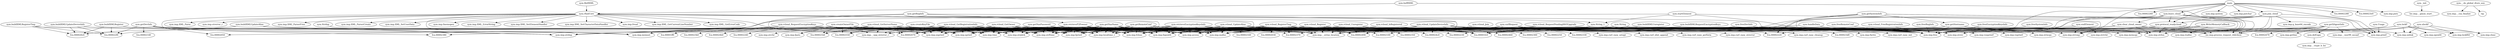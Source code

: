 digraph code {
  "0x0000f1fa" [label="sym.buildXMLUpdateDeviceInfo"];
  "0x0000f1fa" -> "0x000020c0";
  "0x000020c0" [label="fcn.000020c0"];
  "0x0000f1fa" -> "0x00001fc0";
  "0x00001fc0" [label="fcn.00001fc0"];
  "0x0000f1fa" -> "0x000022f0";
  "0x000022f0" [label="fcn.000022f0"];
  "0x0000cf84" [label="sym.rcloud_IsRegistered"];
  "0x0000cf84" -> "0x00002450";
  "0x00002450" [label="sym.imp.access"];
  "0x0000fc32" [label="sym.fileRXML"];
  "0x0000fc32" -> "0x0000f847";
  "0x0000f847" [label="sym.rXmlCore"];
  "0x0000fc8f" [label="sym.bufRXML"];
  "0x0000fc8f" -> "0x000020e0";
  "0x000020e0" [label="sym.imp.strlen"];
  "0x0000fc8f" -> "0x0000f847";
  "0x0000f847" [label="sym.rXmlCore"];
  "0x0000f059" [label="sym.buildXMLRegister"];
  "0x0000f059" -> "0x000020c0";
  "0x000020c0" [label="fcn.000020c0"];
  "0x0000f059" -> "0x00001fc0";
  "0x00001fc0" [label="fcn.00001fc0"];
  "0x0000f059" -> "0x000022f0";
  "0x000022f0" [label="fcn.000022f0"];
  "0x000027a5" [label="sym.Strdup"];
  "0x000027a5" -> "0x00002510";
  "0x00002510" [label="sym.imp.strdup"];
  "0x00005303" [label="sym.freeDevInfo"];
  "0x00005303" -> "0x00002100";
  "0x00002100" [label="fcn.00002100"];
  "0x00005303" -> "0x00001fa0";
  "0x00001fa0" [label="sym.imp.free"];
  "0x0000cb1f" [label="sym.rcloud_GetServerName"];
  "0x0000cb1f" -> "0x00001fe0";
  "0x00001fe0" [label="sym.imp.__errno_location"];
  "0x0000cb1f" -> "0x00002550";
  "0x00002550" [label="fcn.00002550"];
  "0x0000cb1f" -> "0x000020a0";
  "0x000020a0" [label="sym.imp.__xpg_strerror_r"];
  "0x0000cb1f" -> "0x00001fc0";
  "0x00001fc0" [label="fcn.00001fc0"];
  "0x0000cb1f" -> "0x00002070";
  "0x00002070" [label="fcn.00002070"];
  "0x0000cb1f" -> "0x00002170";
  "0x00002170" [label="sym.imp.snprintf"];
  "0x0000cb1f" -> "0x00002340";
  "0x00002340" [label="sym.imp.malloc"];
  "0x0000cb1f" -> "0x000024e0";
  "0x000024e0" [label="sym.imp.sprintf"];
  "0x0000cb1f" -> "0x00001fa0";
  "0x00001fa0" [label="sym.imp.free"];
  "0x0000cb1f" -> "0x00002390";
  "0x00002390" [label="sym.imp.strpbrk"];
  "0x0000cb1f" -> "0x00002450";
  "0x00002450" [label="sym.imp.access"];
  "0x0000cb1f" -> "0x000022d0";
  "0x000022d0" [label="sym.imp.fopen64"];
  "0x0000cb1f" -> "0x00002310";
  "0x00002310" [label="sym.imp.time"];
  "0x0000cb1f" -> "0x00002020";
  "0x00002020" [label="sym.imp.localtime_r"];
  "0x0000cb1f" -> "0x00002410";
  "0x00002410" [label="sym.imp.strftime"];
  "0x0000cb1f" -> "0x000022b0";
  "0x000022b0" [label="sym.imp.fprintf"];
  "0x0000cb1f" -> "0x000020d0";
  "0x000020d0" [label="sym.imp.fclose"];
  "0x0000cb1f" -> "0x00002530";
  "0x00002530" [label="sym.imp.strstr"];
  "0x0000cb1f" -> "0x00002120";
  "0x00002120" [label="sym.imp.strchr"];
  "0x0000cb1f" -> "0x00002510";
  "0x00002510" [label="sym.imp.strdup"];
  "0x0000cb1f" -> "0x000021b0";
  "0x000021b0" [label="fcn.000021b0"];
  "0x00005f2e" [label="sym.retrieveEncryptionKeysInfo"];
  "0x00005f2e" -> "0x00001fe0";
  "0x00001fe0" [label="sym.imp.__errno_location"];
  "0x00005f2e" -> "0x00002220";
  "0x00002220" [label="fcn.00002220"];
  "0x00005f2e" -> "0x00001fa0";
  "0x00001fa0" [label="sym.imp.free"];
  "0x00005f2e" -> "0x00001fc0";
  "0x00001fc0" [label="fcn.00001fc0"];
  "0x00005f2e" -> "0x00002170";
  "0x00002170" [label="sym.imp.snprintf"];
  "0x00005f2e" -> "0x00002340";
  "0x00002340" [label="sym.imp.malloc"];
  "0x00005f2e" -> "0x000024e0";
  "0x000024e0" [label="sym.imp.sprintf"];
  "0x00005f2e" -> "0x00002390";
  "0x00002390" [label="sym.imp.strpbrk"];
  "0x00005f2e" -> "0x00002450";
  "0x00002450" [label="sym.imp.access"];
  "0x00005f2e" -> "0x000022d0";
  "0x000022d0" [label="sym.imp.fopen64"];
  "0x00005f2e" -> "0x00002310";
  "0x00002310" [label="sym.imp.time"];
  "0x00005f2e" -> "0x00002020";
  "0x00002020" [label="sym.imp.localtime_r"];
  "0x00005f2e" -> "0x00002410";
  "0x00002410" [label="sym.imp.strftime"];
  "0x00005f2e" -> "0x000022b0";
  "0x000022b0" [label="sym.imp.fprintf"];
  "0x00005f2e" -> "0x000020d0";
  "0x000020d0" [label="sym.imp.fclose"];
  "0x0000e38e" [label="sym.getRemoteConf"];
  "0x0000e38e" -> "0x00002070";
  "0x00002070" [label="fcn.00002070"];
  "0x0000e38e" -> "0x00001fc0";
  "0x00001fc0" [label="fcn.00001fc0"];
  "0x0000e38e" -> "0x00002290";
  "0x00002290" [label="sym.imp.strcmp"];
  "0x0000e38e" -> "0x00002170";
  "0x00002170" [label="sym.imp.snprintf"];
  "0x0000e38e" -> "0x00002340";
  "0x00002340" [label="sym.imp.malloc"];
  "0x0000e38e" -> "0x000024e0";
  "0x000024e0" [label="sym.imp.sprintf"];
  "0x0000e38e" -> "0x00001fa0";
  "0x00001fa0" [label="sym.imp.free"];
  "0x0000e38e" -> "0x00002390";
  "0x00002390" [label="sym.imp.strpbrk"];
  "0x0000e38e" -> "0x00002450";
  "0x00002450" [label="sym.imp.access"];
  "0x0000e38e" -> "0x000022d0";
  "0x000022d0" [label="sym.imp.fopen64"];
  "0x0000e38e" -> "0x00002310";
  "0x00002310" [label="sym.imp.time"];
  "0x0000e38e" -> "0x00002020";
  "0x00002020" [label="sym.imp.localtime_r"];
  "0x0000e38e" -> "0x00002410";
  "0x00002410" [label="sym.imp.strftime"];
  "0x0000e38e" -> "0x000022b0";
  "0x000022b0" [label="sym.imp.fprintf"];
  "0x0000e38e" -> "0x000020d0";
  "0x000020d0" [label="sym.imp.fclose"];
  "0x0000e38e" -> "0x00002230";
  "0x00002230" [label="fcn.00002230"];
  "0x0000ec8b" [label="sym.getNasPassword"];
  "0x0000ec8b" -> "0x00002070";
  "0x00002070" [label="fcn.00002070"];
  "0x0000ec8b" -> "0x00002170";
  "0x00002170" [label="sym.imp.snprintf"];
  "0x0000ec8b" -> "0x00002340";
  "0x00002340" [label="sym.imp.malloc"];
  "0x0000ec8b" -> "0x000024e0";
  "0x000024e0" [label="sym.imp.sprintf"];
  "0x0000ec8b" -> "0x00001fa0";
  "0x00001fa0" [label="sym.imp.free"];
  "0x0000ec8b" -> "0x00002390";
  "0x00002390" [label="sym.imp.strpbrk"];
  "0x0000ec8b" -> "0x00002450";
  "0x00002450" [label="sym.imp.access"];
  "0x0000ec8b" -> "0x000022d0";
  "0x000022d0" [label="sym.imp.fopen64"];
  "0x0000ec8b" -> "0x00002310";
  "0x00002310" [label="sym.imp.time"];
  "0x0000ec8b" -> "0x00002020";
  "0x00002020" [label="sym.imp.localtime_r"];
  "0x0000ec8b" -> "0x00002410";
  "0x00002410" [label="sym.imp.strftime"];
  "0x0000ec8b" -> "0x000022b0";
  "0x000022b0" [label="sym.imp.fprintf"];
  "0x0000ec8b" -> "0x000020d0";
  "0x000020d0" [label="sym.imp.fclose"];
  "0x000028af" [label="sym.ulockF"];
  "0x000028af" -> "0x00002430";
  "0x00002430" [label="sym.imp.lockf64"];
  "0x000028af" -> "0x00001fc0";
  "0x00001fc0" [label="fcn.00001fc0"];
  "0x000028af" -> "0x00002000";
  "0x00002000" [label="sym.imp.unlink"];
  "0x000028af" -> "0x00001fa0";
  "0x00001fa0" [label="sym.imp.free"];
  "0x000028af" -> "0x00002200";
  "0x00002200" [label="sym.imp.close"];
  "0x00007f51" [label="sym.rcloud_Register"];
  "0x00007f51" -> "0x00001fe0";
  "0x00001fe0" [label="sym.imp.__errno_location"];
  "0x00007f51" -> "0x00002350";
  "0x00002350" [label="fcn.00002350"];
  "0x00007f51" -> "0x00002170";
  "0x00002170" [label="sym.imp.snprintf"];
  "0x00007f51" -> "0x00002340";
  "0x00002340" [label="sym.imp.malloc"];
  "0x00007f51" -> "0x000024e0";
  "0x000024e0" [label="sym.imp.sprintf"];
  "0x00007f51" -> "0x00001fa0";
  "0x00001fa0" [label="sym.imp.free"];
  "0x00007f51" -> "0x00002390";
  "0x00002390" [label="sym.imp.strpbrk"];
  "0x00007f51" -> "0x00002450";
  "0x00002450" [label="sym.imp.access"];
  "0x00007f51" -> "0x000022d0";
  "0x000022d0" [label="sym.imp.fopen64"];
  "0x00007f51" -> "0x00002310";
  "0x00002310" [label="sym.imp.time"];
  "0x00007f51" -> "0x00002020";
  "0x00002020" [label="sym.imp.localtime_r"];
  "0x00007f51" -> "0x00002410";
  "0x00002410" [label="sym.imp.strftime"];
  "0x00007f51" -> "0x000022b0";
  "0x000022b0" [label="sym.imp.fprintf"];
  "0x00007f51" -> "0x000020d0";
  "0x000020d0" [label="sym.imp.fclose"];
  "0x00007f51" -> "0x00002490";
  "0x00002490" [label="fcn.00002490"];
  "0x00007f51" -> "0x00002220";
  "0x00002220" [label="fcn.00002220"];
  "0x00007f51" -> "0x00001fc0";
  "0x00001fc0" [label="fcn.00001fc0"];
  "0x00007f51" -> "0x000024c0";
  "0x000024c0" [label="fcn.000024c0"];
  "0x000027cd" [label="sym.lockF"];
  "0x000027cd" -> "0x00002450";
  "0x00002450" [label="sym.imp.access"];
  "0x000027cd" -> "0x00001fc0";
  "0x00001fc0" [label="fcn.00001fc0"];
  "0x000027cd" -> "0x00002400";
  "0x00002400" [label="sym.imp.open64"];
  "0x000027cd" -> "0x00001fa0";
  "0x00001fa0" [label="sym.imp.free"];
  "0x000027cd" -> "0x00002430";
  "0x00002430" [label="sym.imp.lockf64"];
  "0x000027cd" -> "0x00002000";
  "0x00002000" [label="sym.imp.unlink"];
  "0x000027cd" -> "0x00002200";
  "0x00002200" [label="sym.imp.close"];
  "0x00002a9f" [label="sym.curlRequest"];
  "0x00002a9f" -> "0x000021c0";
  "0x000021c0" [label="sym.imp.memset"];
  "0x00002a9f" -> "0x000023d0";
  "0x000023d0" [label="fcn.000023d0"];
  "0x00002a9f" -> "0x00002170";
  "0x00002170" [label="sym.imp.snprintf"];
  "0x00002a9f" -> "0x00002340";
  "0x00002340" [label="sym.imp.malloc"];
  "0x00002a9f" -> "0x000024e0";
  "0x000024e0" [label="sym.imp.sprintf"];
  "0x00002a9f" -> "0x00001fa0";
  "0x00001fa0" [label="sym.imp.free"];
  "0x00002a9f" -> "0x00002390";
  "0x00002390" [label="sym.imp.strpbrk"];
  "0x00002a9f" -> "0x00002450";
  "0x00002450" [label="sym.imp.access"];
  "0x00002a9f" -> "0x000022d0";
  "0x000022d0" [label="sym.imp.fopen64"];
  "0x00002a9f" -> "0x00002310";
  "0x00002310" [label="sym.imp.time"];
  "0x00002a9f" -> "0x00002020";
  "0x00002020" [label="sym.imp.localtime_r"];
  "0x00002a9f" -> "0x00002410";
  "0x00002410" [label="sym.imp.strftime"];
  "0x00002a9f" -> "0x000022b0";
  "0x000022b0" [label="sym.imp.fprintf"];
  "0x00002a9f" -> "0x000020d0";
  "0x000020d0" [label="sym.imp.fclose"];
  "0x00002a9f" -> "0x00002230";
  "0x00002230" [label="fcn.00002230"];
  "0x00002a9f" -> "0x00002500";
  "0x00002500" [label="sym.imp.fwrite"];
  "0x00002a9f" -> "0x00002070";
  "0x00002070" [label="fcn.00002070"];
  "0x00002a9f" -> "0x00002210";
  "0x00002210" [label="sym.imp.curl_easy_init"];
  "0x00002a9f" -> "0x00002480";
  "0x00002480" [label="sym.imp.curl_easy_setopt"];
  "0x00002a9f" -> "0x00002290";
  "0x00002290" [label="sym.imp.strcmp"];
  "0x00002a9f" -> "0x00001fc0";
  "0x00001fc0" [label="fcn.00001fc0"];
  "0x00002a9f" -> "0x000023a0";
  "0x000023a0" [label="sym.imp.curl_slist_append"];
  "0x00002a9f" -> "0x000020e0";
  "0x000020e0" [label="sym.imp.strlen"];
  "0x00002a9f" -> "0x000024f0";
  "0x000024f0" [label="sym.imp.curl_easy_perform"];
  "0x00002a9f" -> "0x000022a0";
  "0x000022a0" [label="sym.imp.curl_easy_strerror"];
  "0x00002a9f" -> "0x000022e0";
  "0x000022e0" [label="sym.imp.memcpy"];
  "0x00002a9f" -> "0x00002420";
  "0x00002420" [label="sym.imp.curl_easy_cleanup"];
  "0x000063b0" [label="sym.createOwnerFile"];
  "0x000063b0" -> "0x00002290";
  "0x00002290" [label="sym.imp.strcmp"];
  "0x000063b0" -> "0x000021c0";
  "0x000021c0" [label="sym.imp.memset"];
  "0x000063b0" -> "0x00002050";
  "0x00002050" [label="fcn.00002050"];
  "0x000063b0" -> "0x00002170";
  "0x00002170" [label="sym.imp.snprintf"];
  "0x000063b0" -> "0x00002340";
  "0x00002340" [label="sym.imp.malloc"];
  "0x000063b0" -> "0x000024e0";
  "0x000024e0" [label="sym.imp.sprintf"];
  "0x000063b0" -> "0x00001fa0";
  "0x00001fa0" [label="sym.imp.free"];
  "0x000063b0" -> "0x00002390";
  "0x00002390" [label="sym.imp.strpbrk"];
  "0x000063b0" -> "0x00002450";
  "0x00002450" [label="sym.imp.access"];
  "0x000063b0" -> "0x000022d0";
  "0x000022d0" [label="sym.imp.fopen64"];
  "0x000063b0" -> "0x00002310";
  "0x00002310" [label="sym.imp.time"];
  "0x000063b0" -> "0x00002020";
  "0x00002020" [label="sym.imp.localtime_r"];
  "0x000063b0" -> "0x00002410";
  "0x00002410" [label="sym.imp.strftime"];
  "0x000063b0" -> "0x000022b0";
  "0x000022b0" [label="sym.imp.fprintf"];
  "0x000063b0" -> "0x000020d0";
  "0x000020d0" [label="sym.imp.fclose"];
  "0x000063b0" -> "0x00002100";
  "0x00002100" [label="fcn.00002100"];
  "0x000063b0" -> "0x00002380";
  "0x00002380" [label="fcn.00002380"];
  "0x000063b0" -> "0x00001fc0";
  "0x00001fc0" [label="fcn.00001fc0"];
  "0x000063b0" -> "0x00002550";
  "0x00002550" [label="fcn.00002550"];
  "0x000063b0" -> "0x00001fe0";
  "0x00001fe0" [label="sym.imp.__errno_location"];
  "0x000063b0" -> "0x000020a0";
  "0x000020a0" [label="sym.imp.__xpg_strerror_r"];
  "0x000063b0" -> "0x00002190";
  "0x00002190" [label="sym.imp.fputs"];
  "0x000063b0" -> "0x000021b0";
  "0x000021b0" [label="fcn.000021b0"];
  "0x0000efb0" [label="sym.freeRemoteConf"];
  "0x0000efb0" -> "0x00001fa0";
  "0x00001fa0" [label="sym.imp.free"];
  "0x0000ca89" [label="sym.rcloud_FreeRegistrationInfo"];
  "0x0000ca89" -> "0x00001fa0";
  "0x00001fa0" [label="sym.imp.free"];
  "0x0000e33e" [label="sym.freeRegInfo"];
  "0x0000e33e" -> "0x00001fa0";
  "0x00001fa0" [label="sym.imp.free"];
  "0x00010004" [label="sym.getXAgentInfo"];
  "0x00010004" -> "0x000022d0";
  "0x000022d0" [label="sym.imp.fopen64"];
  "0x00010004" -> "0x0000ff61";
  "0x0000ff61" [label="sym.delGaps"];
  "0x00010004" -> "0x00002360";
  "0x00002360" [label="sym.imp.__isoc99_sscanf"];
  "0x00010004" -> "0x00001fa0";
  "0x00001fa0" [label="sym.imp.free"];
  "0x00010004" -> "0x00002290";
  "0x00002290" [label="sym.imp.strcmp"];
  "0x00010004" -> "0x00002470";
  "0x00002470" [label="fcn.00002470"];
  "0x00010004" -> "0x000024d0";
  "0x000024d0" [label="sym.imp.getline"];
  "0x00010004" -> "0x000020d0";
  "0x000020d0" [label="sym.imp.fclose"];
  "0x0000c507" [label="sym.rcloud_GetRegistrationInfo"];
  "0x0000c507" -> "0x00001fe0";
  "0x00001fe0" [label="sym.imp.__errno_location"];
  "0x0000c507" -> "0x00002450";
  "0x00002450" [label="sym.imp.access"];
  "0x0000c507" -> "0x00001fc0";
  "0x00001fc0" [label="fcn.00001fc0"];
  "0x0000c507" -> "0x00002550";
  "0x00002550" [label="fcn.00002550"];
  "0x0000c507" -> "0x00002070";
  "0x00002070" [label="fcn.00002070"];
  "0x0000c507" -> "0x00002170";
  "0x00002170" [label="sym.imp.snprintf"];
  "0x0000c507" -> "0x00002340";
  "0x00002340" [label="sym.imp.malloc"];
  "0x0000c507" -> "0x000024e0";
  "0x000024e0" [label="sym.imp.sprintf"];
  "0x0000c507" -> "0x00001fa0";
  "0x00001fa0" [label="sym.imp.free"];
  "0x0000c507" -> "0x00002390";
  "0x00002390" [label="sym.imp.strpbrk"];
  "0x0000c507" -> "0x000022d0";
  "0x000022d0" [label="sym.imp.fopen64"];
  "0x0000c507" -> "0x00002310";
  "0x00002310" [label="sym.imp.time"];
  "0x0000c507" -> "0x00002020";
  "0x00002020" [label="sym.imp.localtime_r"];
  "0x0000c507" -> "0x00002410";
  "0x00002410" [label="sym.imp.strftime"];
  "0x0000c507" -> "0x000022b0";
  "0x000022b0" [label="sym.imp.fprintf"];
  "0x0000c507" -> "0x000020d0";
  "0x000020d0" [label="sym.imp.fclose"];
  "0x0000c507" -> "0x000020a0";
  "0x000020a0" [label="sym.imp.__xpg_strerror_r"];
  "0x0000c507" -> "0x000021b0";
  "0x000021b0" [label="fcn.000021b0"];
  "0x00009aac" [label="sym.rcloud_RegisterTmp"];
  "0x00009aac" -> "0x00001fe0";
  "0x00001fe0" [label="sym.imp.__errno_location"];
  "0x00009aac" -> "0x00002370";
  "0x00002370" [label="fcn.00002370"];
  "0x00009aac" -> "0x000024c0";
  "0x000024c0" [label="fcn.000024c0"];
  "0x00009aac" -> "0x00002030";
  "0x00002030" [label="fcn.00002030"];
  "0x00009aac" -> "0x00002490";
  "0x00002490" [label="fcn.00002490"];
  "0x00009aac" -> "0x00002530";
  "0x00002530" [label="sym.imp.strstr"];
  "0x00009aac" -> "0x00002170";
  "0x00002170" [label="sym.imp.snprintf"];
  "0x00009aac" -> "0x00002340";
  "0x00002340" [label="sym.imp.malloc"];
  "0x00009aac" -> "0x000024e0";
  "0x000024e0" [label="sym.imp.sprintf"];
  "0x00009aac" -> "0x00001fa0";
  "0x00001fa0" [label="sym.imp.free"];
  "0x00009aac" -> "0x00002390";
  "0x00002390" [label="sym.imp.strpbrk"];
  "0x00009aac" -> "0x00002450";
  "0x00002450" [label="sym.imp.access"];
  "0x00009aac" -> "0x000022d0";
  "0x000022d0" [label="sym.imp.fopen64"];
  "0x00009aac" -> "0x00002310";
  "0x00002310" [label="sym.imp.time"];
  "0x00009aac" -> "0x00002020";
  "0x00002020" [label="sym.imp.localtime_r"];
  "0x00009aac" -> "0x00002410";
  "0x00002410" [label="sym.imp.strftime"];
  "0x00009aac" -> "0x000022b0";
  "0x000022b0" [label="sym.imp.fprintf"];
  "0x00009aac" -> "0x000020d0";
  "0x000020d0" [label="sym.imp.fclose"];
  "0x0000abb3" [label="sym.rcloud_Unregister"];
  "0x0000abb3" -> "0x00001fe0";
  "0x00001fe0" [label="sym.imp.__errno_location"];
  "0x0000abb3" -> "0x00002170";
  "0x00002170" [label="sym.imp.snprintf"];
  "0x0000abb3" -> "0x00002340";
  "0x00002340" [label="sym.imp.malloc"];
  "0x0000abb3" -> "0x000024e0";
  "0x000024e0" [label="sym.imp.sprintf"];
  "0x0000abb3" -> "0x00001fa0";
  "0x00001fa0" [label="sym.imp.free"];
  "0x0000abb3" -> "0x00002390";
  "0x00002390" [label="sym.imp.strpbrk"];
  "0x0000abb3" -> "0x00002450";
  "0x00002450" [label="sym.imp.access"];
  "0x0000abb3" -> "0x000022d0";
  "0x000022d0" [label="sym.imp.fopen64"];
  "0x0000abb3" -> "0x00002310";
  "0x00002310" [label="sym.imp.time"];
  "0x0000abb3" -> "0x00002020";
  "0x00002020" [label="sym.imp.localtime_r"];
  "0x0000abb3" -> "0x00002410";
  "0x00002410" [label="sym.imp.strftime"];
  "0x0000abb3" -> "0x000022b0";
  "0x000022b0" [label="sym.imp.fprintf"];
  "0x0000abb3" -> "0x000020d0";
  "0x000020d0" [label="sym.imp.fclose"];
  "0x0000abb3" -> "0x00002460";
  "0x00002460" [label="fcn.00002460"];
  "0x0000abb3" -> "0x00002490";
  "0x00002490" [label="fcn.00002490"];
  "0x0000abb3" -> "0x00002530";
  "0x00002530" [label="sym.imp.strstr"];
  "0x0000abb3" -> "0x00002000";
  "0x00002000" [label="sym.imp.unlink"];
  "0x0000abb3" -> "0x00001fc0";
  "0x00001fc0" [label="fcn.00001fc0"];
  "0x00007c22" [label="main"];
  "0x00007c22" -> "0x00002280";
  "0x00002280" [label="fcn.00002280"];
  "0x00007c22" -> "0x00002290";
  "0x00002290" [label="sym.imp.strcmp"];
  "0x00007c22" -> "0x000023e0";
  "0x000023e0" [label="fcn.000023e0"];
  "0x00007c22" -> "0x00002040";
  "0x00002040" [label="sym.imp.puts"];
  "0x00007c22" -> "0x00002260";
  "0x00002260" [label="fcn.00002260"];
  "0x00007c22" -> "0x00002130";
  "0x00002130" [label="sym.imp.printf"];
  "0x00007c22" -> "0x00001fa0";
  "0x00001fa0" [label="sym.imp.free"];
  "0x00007c22" -> "0x0000797a";
  "0x0000797a" [label="sym.leave_cloud"];
  "0x00007c22" -> "0x0000775b";
  "0x0000775b" [label="sym.protocol_readycloud"];
  "0x00007c22" -> "0x00007a9d";
  "0x00007a9d" [label="sym.join_cloud"];
  "0x00007c22" -> "0x00002110";
  "0x00002110" [label="sym.imp.system"];
  "0x00007c22" -> "0x00001fb0";
  "0x00001fb0" [label="sym.imp.putchar"];
  "0x0000636a" [label="sym.freeEncryptionKeysInfo"];
  "0x0000636a" -> "0x00001fa0";
  "0x00001fa0" [label="sym.imp.free"];
  "0x0000bdb0" [label="sym.rcloud_RequestPendingSSOUpgrade"];
  "0x0000bdb0" -> "0x00001fe0";
  "0x00001fe0" [label="sym.imp.__errno_location"];
  "0x0000bdb0" -> "0x00002490";
  "0x00002490" [label="fcn.00002490"];
  "0x0000bdb0" -> "0x00002530";
  "0x00002530" [label="sym.imp.strstr"];
  "0x0000bdb0" -> "0x00001fc0";
  "0x00001fc0" [label="fcn.00001fc0"];
  "0x0000bdb0" -> "0x00001fa0";
  "0x00001fa0" [label="sym.imp.free"];
  "0x0000b901" [label="sym.rcloud_UpdateDeviceInfo"];
  "0x0000b901" -> "0x00001fe0";
  "0x00001fe0" [label="sym.imp.__errno_location"];
  "0x0000b901" -> "0x00002330";
  "0x00002330" [label="fcn.00002330"];
  "0x0000b901" -> "0x00002490";
  "0x00002490" [label="fcn.00002490"];
  "0x0000b901" -> "0x00002530";
  "0x00002530" [label="sym.imp.strstr"];
  "0x0000b901" -> "0x00002300";
  "0x00002300" [label="fcn.00002300"];
  "0x0000b901" -> "0x000024c0";
  "0x000024c0" [label="fcn.000024c0"];
  "0x0000b901" -> "0x00002170";
  "0x00002170" [label="sym.imp.snprintf"];
  "0x0000b901" -> "0x00002340";
  "0x00002340" [label="sym.imp.malloc"];
  "0x0000b901" -> "0x000024e0";
  "0x000024e0" [label="sym.imp.sprintf"];
  "0x0000b901" -> "0x00001fa0";
  "0x00001fa0" [label="sym.imp.free"];
  "0x0000b901" -> "0x00002390";
  "0x00002390" [label="sym.imp.strpbrk"];
  "0x0000b901" -> "0x00002450";
  "0x00002450" [label="sym.imp.access"];
  "0x0000b901" -> "0x000022d0";
  "0x000022d0" [label="sym.imp.fopen64"];
  "0x0000b901" -> "0x00002310";
  "0x00002310" [label="sym.imp.time"];
  "0x0000b901" -> "0x00002020";
  "0x00002020" [label="sym.imp.localtime_r"];
  "0x0000b901" -> "0x00002410";
  "0x00002410" [label="sym.imp.strftime"];
  "0x0000b901" -> "0x000022b0";
  "0x000022b0" [label="sym.imp.fprintf"];
  "0x0000b901" -> "0x000020d0";
  "0x000020d0" [label="sym.imp.fclose"];
  "0x0000b901" -> "0x00001fc0";
  "0x00001fc0" [label="fcn.00001fc0"];
  "0x0000b901" -> "0x00002370";
  "0x00002370" [label="fcn.00002370"];
  "0x0000b901" -> "0x00002250";
  "0x00002250" [label="fcn.00002250"];
  "0x0000504e" [label="sym.getDevInfo"];
  "0x0000504e" -> "0x00002340";
  "0x00002340" [label="sym.imp.malloc"];
  "0x0000504e" -> "0x000021c0";
  "0x000021c0" [label="sym.imp.memset"];
  "0x0000504e" -> "0x00002370";
  "0x00002370" [label="fcn.00002370"];
  "0x0000504e" -> "0x00002140";
  "0x00002140" [label="fcn.00002140"];
  "0x0000504e" -> "0x00002380";
  "0x00002380" [label="fcn.00002380"];
  "0x0000504e" -> "0x00002050";
  "0x00002050" [label="fcn.00002050"];
  "0x0000504e" -> "0x00001fc0";
  "0x00001fc0" [label="fcn.00001fc0"];
  "0x0000504e" -> "0x000022f0";
  "0x000022f0" [label="fcn.000022f0"];
  "0x0000f2bb" [label="sym.buildXMLUnregister"];
  "0x0000f2bb" -> "0x00001fc0";
  "0x00001fc0" [label="fcn.00001fc0"];
  "0x0000fd9c" [label="sym.getSystemInfo"];
  "0x0000fd9c" -> "0x00001fc0";
  "0x00001fc0" [label="fcn.00001fc0"];
  "0x0000fd9c" -> "0x000020e0";
  "0x000020e0" [label="sym.imp.strlen"];
  "0x0000fd9c" -> "0x00002150";
  "0x00002150" [label="loc.imp.process_request_rddclient"];
  "0x0000fd9c" -> "0x00002220";
  "0x00002220" [label="fcn.00002220"];
  "0x0000fd9c" -> "0x0000fcf7";
  "0x0000fcf7" [label="sym.getHostname"];
  "0x0000fd9c" -> "0x00001fa0";
  "0x00001fa0" [label="sym.imp.free"];
  "0x0000cfab" [label="sym.rcloud_GetOwner"];
  "0x0000cfab" -> "0x00001fe0";
  "0x00001fe0" [label="sym.imp.__errno_location"];
  "0x0000cfab" -> "0x00002450";
  "0x00002450" [label="sym.imp.access"];
  "0x0000cfab" -> "0x00001fc0";
  "0x00001fc0" [label="fcn.00001fc0"];
  "0x0000cfab" -> "0x00002550";
  "0x00002550" [label="fcn.00002550"];
  "0x0000cfab" -> "0x00002070";
  "0x00002070" [label="fcn.00002070"];
  "0x0000cfab" -> "0x00002170";
  "0x00002170" [label="sym.imp.snprintf"];
  "0x0000cfab" -> "0x00002340";
  "0x00002340" [label="sym.imp.malloc"];
  "0x0000cfab" -> "0x000024e0";
  "0x000024e0" [label="sym.imp.sprintf"];
  "0x0000cfab" -> "0x00001fa0";
  "0x00001fa0" [label="sym.imp.free"];
  "0x0000cfab" -> "0x00002390";
  "0x00002390" [label="sym.imp.strpbrk"];
  "0x0000cfab" -> "0x000022d0";
  "0x000022d0" [label="sym.imp.fopen64"];
  "0x0000cfab" -> "0x00002310";
  "0x00002310" [label="sym.imp.time"];
  "0x0000cfab" -> "0x00002020";
  "0x00002020" [label="sym.imp.localtime_r"];
  "0x0000cfab" -> "0x00002410";
  "0x00002410" [label="sym.imp.strftime"];
  "0x0000cfab" -> "0x000022b0";
  "0x000022b0" [label="sym.imp.fprintf"];
  "0x0000cfab" -> "0x000020d0";
  "0x000020d0" [label="sym.imp.fclose"];
  "0x0000cfab" -> "0x000020e0";
  "0x000020e0" [label="sym.imp.strlen"];
  "0x0000cfab" -> "0x000020a0";
  "0x000020a0" [label="sym.imp.__xpg_strerror_r"];
  "0x0000cfab" -> "0x000021b0";
  "0x000021b0" [label="fcn.000021b0"];
  "0x00007732" [label="sym.Usage"];
  "0x00007732" -> "0x00002130";
  "0x00002130" [label="sym.imp.printf"];
  "0x0000be68" [label="sym.rcloud_UpdateAlias"];
  "0x0000be68" -> "0x00001fe0";
  "0x00001fe0" [label="sym.imp.__errno_location"];
  "0x0000be68" -> "0x00002160";
  "0x00002160" [label="fcn.00002160"];
  "0x0000be68" -> "0x00002170";
  "0x00002170" [label="sym.imp.snprintf"];
  "0x0000be68" -> "0x00002340";
  "0x00002340" [label="sym.imp.malloc"];
  "0x0000be68" -> "0x000024e0";
  "0x000024e0" [label="sym.imp.sprintf"];
  "0x0000be68" -> "0x00001fa0";
  "0x00001fa0" [label="sym.imp.free"];
  "0x0000be68" -> "0x00002390";
  "0x00002390" [label="sym.imp.strpbrk"];
  "0x0000be68" -> "0x00002450";
  "0x00002450" [label="sym.imp.access"];
  "0x0000be68" -> "0x000022d0";
  "0x000022d0" [label="sym.imp.fopen64"];
  "0x0000be68" -> "0x00002310";
  "0x00002310" [label="sym.imp.time"];
  "0x0000be68" -> "0x00002020";
  "0x00002020" [label="sym.imp.localtime_r"];
  "0x0000be68" -> "0x00002410";
  "0x00002410" [label="sym.imp.strftime"];
  "0x0000be68" -> "0x000022b0";
  "0x000022b0" [label="sym.imp.fprintf"];
  "0x0000be68" -> "0x000020d0";
  "0x000020d0" [label="sym.imp.fclose"];
  "0x0000be68" -> "0x00002490";
  "0x00002490" [label="fcn.00002490"];
  "0x0000be68" -> "0x00002530";
  "0x00002530" [label="sym.imp.strstr"];
  "0x0000be68" -> "0x00001fc0";
  "0x00001fc0" [label="fcn.00001fc0"];
  "0x0000e966" [label="sym.getNasName"];
  "0x0000e966" -> "0x00002070";
  "0x00002070" [label="fcn.00002070"];
  "0x0000e966" -> "0x00002170";
  "0x00002170" [label="sym.imp.snprintf"];
  "0x0000e966" -> "0x00002340";
  "0x00002340" [label="sym.imp.malloc"];
  "0x0000e966" -> "0x000024e0";
  "0x000024e0" [label="sym.imp.sprintf"];
  "0x0000e966" -> "0x00001fa0";
  "0x00001fa0" [label="sym.imp.free"];
  "0x0000e966" -> "0x00002390";
  "0x00002390" [label="sym.imp.strpbrk"];
  "0x0000e966" -> "0x00002450";
  "0x00002450" [label="sym.imp.access"];
  "0x0000e966" -> "0x000022d0";
  "0x000022d0" [label="sym.imp.fopen64"];
  "0x0000e966" -> "0x00002310";
  "0x00002310" [label="sym.imp.time"];
  "0x0000e966" -> "0x00002020";
  "0x00002020" [label="sym.imp.localtime_r"];
  "0x0000e966" -> "0x00002410";
  "0x00002410" [label="sym.imp.strftime"];
  "0x0000e966" -> "0x000022b0";
  "0x000022b0" [label="sym.imp.fprintf"];
  "0x0000e966" -> "0x000020d0";
  "0x000020d0" [label="sym.imp.fclose"];
  "0x0000f12a" [label="sym.buildXMLRegisterTmp"];
  "0x0000f12a" -> "0x000020c0";
  "0x000020c0" [label="fcn.000020c0"];
  "0x0000f12a" -> "0x00001fc0";
  "0x00001fc0" [label="fcn.00001fc0"];
  "0x0000f12a" -> "0x000022f0";
  "0x000022f0" [label="fcn.000022f0"];
  "0x00002660" [label="sym.String"];
  "0x00002660" -> "0x00001fe0";
  "0x00001fe0" [label="sym.imp.__errno_location"];
  "0x00002660" -> "0x00002090";
  "0x00002090" [label="sym.imp.vsnprintf"];
  "0x00002660" -> "0x00002340";
  "0x00002340" [label="sym.imp.malloc"];
  "0x00002660" -> "0x00002440";
  "0x00002440" [label="sym.imp.vsprintf"];
  "0x0000fefb" [label="sym.freeSystemInfo"];
  "0x0000fefb" -> "0x00001fa0";
  "0x00001fa0" [label="sym.imp.free"];
  "0x0000de91" [label="sym.rcloud_Join"];
  "0x0000de91" -> "0x00001fe0";
  "0x00001fe0" [label="sym.imp.__errno_location"];
  "0x0000e240" [label="sym.getRegInfo"];
  "0x0000e240" -> "0x00002340";
  "0x00002340" [label="sym.imp.malloc"];
  "0x0000e240" -> "0x000021c0";
  "0x000021c0" [label="sym.imp.memset"];
  "0x0000e240" -> "0x00002070";
  "0x00002070" [label="fcn.00002070"];
  "0x0000e240" -> "0x0000dee2";
  "0x0000dee2" [label="sym.retrieveP2Powner"];
  "0x0000f012" [label="sym.buildXMLRequestEncryptionKeys"];
  "0x0000f012" -> "0x00001fc0";
  "0x00001fc0" [label="fcn.00001fc0"];
  "0x00005373" [label="sym.createKeyFile"];
  "0x00005373" -> "0x00001fc0";
  "0x00001fc0" [label="fcn.00001fc0"];
  "0x00005373" -> "0x00002550";
  "0x00002550" [label="fcn.00002550"];
  "0x00005373" -> "0x00001fe0";
  "0x00001fe0" [label="sym.imp.__errno_location"];
  "0x00005373" -> "0x000020a0";
  "0x000020a0" [label="sym.imp.__xpg_strerror_r"];
  "0x00005373" -> "0x00001fa0";
  "0x00001fa0" [label="sym.imp.free"];
  "0x00005373" -> "0x000022d0";
  "0x000022d0" [label="sym.imp.fopen64"];
  "0x00005373" -> "0x00002190";
  "0x00002190" [label="sym.imp.fputs"];
  "0x00005373" -> "0x00002170";
  "0x00002170" [label="sym.imp.snprintf"];
  "0x00005373" -> "0x00002340";
  "0x00002340" [label="sym.imp.malloc"];
  "0x00005373" -> "0x000024e0";
  "0x000024e0" [label="sym.imp.sprintf"];
  "0x00005373" -> "0x00002390";
  "0x00002390" [label="sym.imp.strpbrk"];
  "0x00005373" -> "0x00002450";
  "0x00002450" [label="sym.imp.access"];
  "0x00005373" -> "0x00002310";
  "0x00002310" [label="sym.imp.time"];
  "0x00005373" -> "0x00002020";
  "0x00002020" [label="sym.imp.localtime_r"];
  "0x00005373" -> "0x00002410";
  "0x00002410" [label="sym.imp.strftime"];
  "0x00005373" -> "0x000022b0";
  "0x000022b0" [label="sym.imp.fprintf"];
  "0x00005373" -> "0x000020d0";
  "0x000020d0" [label="sym.imp.fclose"];
  "0x00005373" -> "0x000021b0";
  "0x000021b0" [label="fcn.000021b0"];
  "0x0000d41a" [label="sym.rcloud_RequestEncryptionKeys"];
  "0x0000d41a" -> "0x00001fe0";
  "0x00001fe0" [label="sym.imp.__errno_location"];
  "0x0000d41a" -> "0x000021c0";
  "0x000021c0" [label="sym.imp.memset"];
  "0x0000d41a" -> "0x00002240";
  "0x00002240" [label="fcn.00002240"];
  "0x0000d41a" -> "0x00002490";
  "0x00002490" [label="fcn.00002490"];
  "0x0000d41a" -> "0x00001ff0";
  "0x00001ff0" [label="fcn.00001ff0"];
  "0x0000d41a" -> "0x000023b0";
  "0x000023b0" [label="fcn.000023b0"];
  "0x0000d41a" -> "0x00002170";
  "0x00002170" [label="sym.imp.snprintf"];
  "0x0000d41a" -> "0x00002340";
  "0x00002340" [label="sym.imp.malloc"];
  "0x0000d41a" -> "0x000024e0";
  "0x000024e0" [label="sym.imp.sprintf"];
  "0x0000d41a" -> "0x00001fa0";
  "0x00001fa0" [label="sym.imp.free"];
  "0x0000d41a" -> "0x00002390";
  "0x00002390" [label="sym.imp.strpbrk"];
  "0x0000d41a" -> "0x00002450";
  "0x00002450" [label="sym.imp.access"];
  "0x0000d41a" -> "0x000022d0";
  "0x000022d0" [label="sym.imp.fopen64"];
  "0x0000d41a" -> "0x00002310";
  "0x00002310" [label="sym.imp.time"];
  "0x0000d41a" -> "0x00002020";
  "0x00002020" [label="sym.imp.localtime_r"];
  "0x0000d41a" -> "0x00002410";
  "0x00002410" [label="sym.imp.strftime"];
  "0x0000d41a" -> "0x000022b0";
  "0x000022b0" [label="sym.imp.fprintf"];
  "0x0000d41a" -> "0x000020d0";
  "0x000020d0" [label="sym.imp.fclose"];
  "0x0000d41a" -> "0x000024b0";
  "0x000024b0" [label="fcn.000024b0"];
  "0x00001f68" [label="sym._init"];
  "0x00001f68" -> "0x000022c0";
  "0x000022c0" [label="loc.imp.__gmon_start__"];
  "0x0000f315" [label="sym.buildXMLUpdateAlias"];
  "0x0000f315" -> "0x000020c0";
  "0x000020c0" [label="fcn.000020c0"];
  "0x0000f315" -> "0x00002510";
  "0x00002510" [label="sym.imp.strdup"];
  "0x0000f315" -> "0x000022f0";
  "0x000022f0" [label="fcn.000022f0"];
  "0x0000f315" -> "0x00001fc0";
  "0x00001fc0" [label="fcn.00001fc0"];
  "0x0000f315" -> "0x00001fa0";
  "0x00001fa0" [label="sym.imp.free"];
  "0x000025f0" [label="sym.__do_global_dtors_aux"];
  "0x000025f0" -> "0x00002520";
  "0x00002520" [label="sym.imp.__cxa_finalize"];
  "0x000025f0" -> "0x00002560";
  "0x00002560" [label="rip"];
  "0x000029b1" [label="sym.WriteMemoryCallback"];
  "0x000029b1" -> "0x000023c0";
  "0x000023c0" [label="sym.imp.realloc"];
  "0x000029b1" -> "0x00001fa0";
  "0x00001fa0" [label="sym.imp.free"];
  "0x000029b1" -> "0x000022e0";
  "0x000022e0" [label="sym.imp.memcpy"];
  "0x0000775b" [label="sym.protocol_readycloud"];
  "0x0000775b" -> "0x00001fc0";
  "0x00001fc0" [label="fcn.00001fc0"];
  "0x0000775b" -> "0x00002130";
  "0x00002130" [label="sym.imp.printf"];
  "0x0000775b" -> "0x000020e0";
  "0x000020e0" [label="sym.imp.strlen"];
  "0x0000775b" -> "0x00002150";
  "0x00002150" [label="loc.imp.process_request_rddclient"];
  "0x0000775b" -> "0x00001fa0";
  "0x00001fa0" [label="sym.imp.free"];
  "0x0000775b" -> "0x00002530";
  "0x00002530" [label="sym.imp.strstr"];
  "0x00007870" [label="sym.clear_cloud_owner"];
  "0x00007870" -> "0x00001fc0";
  "0x00001fc0" [label="fcn.00001fc0"];
  "0x00007870" -> "0x00002130";
  "0x00002130" [label="sym.imp.printf"];
  "0x00007870" -> "0x000020e0";
  "0x000020e0" [label="sym.imp.strlen"];
  "0x00007870" -> "0x00002150";
  "0x00002150" [label="loc.imp.process_request_rddclient"];
  "0x00007870" -> "0x00001fa0";
  "0x00001fa0" [label="sym.imp.free"];
  "0x00007870" -> "0x00002530";
  "0x00002530" [label="sym.imp.strstr"];
  "0x0000797a" [label="sym.leave_cloud"];
  "0x0000797a" -> "0x00001fc0";
  "0x00001fc0" [label="fcn.00001fc0"];
  "0x0000797a" -> "0x00002130";
  "0x00002130" [label="sym.imp.printf"];
  "0x0000797a" -> "0x000020e0";
  "0x000020e0" [label="sym.imp.strlen"];
  "0x0000797a" -> "0x00002150";
  "0x00002150" [label="loc.imp.process_request_rddclient"];
  "0x0000797a" -> "0x00001fa0";
  "0x00001fa0" [label="sym.imp.free"];
  "0x0000797a" -> "0x00002530";
  "0x00002530" [label="sym.imp.strstr"];
  "0x0000797a" -> "0x0000775b";
  "0x0000775b" [label="sym.protocol_readycloud"];
  "0x0000797a" -> "0x00007870";
  "0x00007870" [label="sym.clear_cloud_owner"];
  "0x00007a9d" [label="sym.join_cloud"];
  "0x00007a9d" -> "0x000020e0";
  "0x000020e0" [label="sym.imp.strlen"];
  "0x00007a9d" -> "0x000021e0";
  "0x000021e0" [label="sym.imp.g_base64_encode"];
  "0x00007a9d" -> "0x00001fc0";
  "0x00001fc0" [label="fcn.00001fc0"];
  "0x00007a9d" -> "0x00001fa0";
  "0x00001fa0" [label="sym.imp.free"];
  "0x00007a9d" -> "0x00002130";
  "0x00002130" [label="sym.imp.printf"];
  "0x00007a9d" -> "0x00002150";
  "0x00002150" [label="loc.imp.process_request_rddclient"];
  "0x00007a9d" -> "0x00002530";
  "0x00002530" [label="sym.imp.strstr"];
  "0x00007a9d" -> "0x0000775b";
  "0x0000775b" [label="sym.protocol_readycloud"];
  "0x0000dee2" [label="sym.retrieveP2Powner"];
  "0x0000dee2" -> "0x00002070";
  "0x00002070" [label="fcn.00002070"];
  "0x0000dee2" -> "0x00002170";
  "0x00002170" [label="sym.imp.snprintf"];
  "0x0000dee2" -> "0x00002340";
  "0x00002340" [label="sym.imp.malloc"];
  "0x0000dee2" -> "0x000024e0";
  "0x000024e0" [label="sym.imp.sprintf"];
  "0x0000dee2" -> "0x00001fa0";
  "0x00001fa0" [label="sym.imp.free"];
  "0x0000dee2" -> "0x00002390";
  "0x00002390" [label="sym.imp.strpbrk"];
  "0x0000dee2" -> "0x00002450";
  "0x00002450" [label="sym.imp.access"];
  "0x0000dee2" -> "0x000022d0";
  "0x000022d0" [label="sym.imp.fopen64"];
  "0x0000dee2" -> "0x00002310";
  "0x00002310" [label="sym.imp.time"];
  "0x0000dee2" -> "0x00002020";
  "0x00002020" [label="sym.imp.localtime_r"];
  "0x0000dee2" -> "0x00002410";
  "0x00002410" [label="sym.imp.strftime"];
  "0x0000dee2" -> "0x000022b0";
  "0x000022b0" [label="sym.imp.fprintf"];
  "0x0000dee2" -> "0x000020d0";
  "0x000020d0" [label="sym.imp.fclose"];
  "0x0000f3dc" [label="sym.String_1"];
  "0x0000f3dc" -> "0x00001fe0";
  "0x00001fe0" [label="sym.imp.__errno_location"];
  "0x0000f3dc" -> "0x00002090";
  "0x00002090" [label="sym.imp.vsnprintf"];
  "0x0000f3dc" -> "0x00002340";
  "0x00002340" [label="sym.imp.malloc"];
  "0x0000f3dc" -> "0x00002440";
  "0x00002440" [label="sym.imp.vsprintf"];
  "0x0000f521" [label="sym.startElement"];
  "0x0000f521" -> "0x0000f3dc";
  "0x0000f3dc" [label="sym.String_1"];
  "0x0000f521" -> "0x00001fa0";
  "0x00001fa0" [label="sym.imp.free"];
  "0x0000f521" -> "0x00002290";
  "0x00002290" [label="sym.imp.strcmp"];
  "0x0000f521" -> "0x00002510";
  "0x00002510" [label="sym.imp.strdup"];
  "0x0000f6b0" [label="sym.endElement"];
  "0x0000f6b0" -> "0x00002290";
  "0x00002290" [label="sym.imp.strcmp"];
  "0x0000f6b0" -> "0x00002510";
  "0x00002510" [label="sym.imp.strdup"];
  "0x0000f6b0" -> "0x00002180";
  "0x00002180" [label="sym.imp.strrchr"];
  "0x0000f6b0" -> "0x00001fa0";
  "0x00001fa0" [label="sym.imp.free"];
  "0x0000f7b5" [label="sym.handleData"];
  "0x0000f7b5" -> "0x00001fa0";
  "0x00001fa0" [label="sym.imp.free"];
  "0x0000f7b5" -> "0x00002340";
  "0x00002340" [label="sym.imp.malloc"];
  "0x0000f7b5" -> "0x00002010";
  "0x00002010" [label="sym.imp.strncpy"];
  "0x0000f847" [label="sym.rXmlCore"];
  "0x0000f847" -> "0x000020f0";
  "0x000020f0" [label="sym.imp.fmemopen"];
  "0x0000f847" -> "0x000022d0";
  "0x000022d0" [label="sym.imp.fopen64"];
  "0x0000f847" -> "0x00001fe0";
  "0x00001fe0" [label="sym.imp.__errno_location"];
  "0x0000f847" -> "0x00002320";
  "0x00002320" [label="sym.imp.strerror_r"];
  "0x0000f847" -> "0x0000f3dc";
  "0x0000f3dc" [label="sym.String_1"];
  "0x0000f847" -> "0x00002060";
  "0x00002060" [label="sym.imp.XML_ParserCreate"];
  "0x0000f847" -> "0x000020d0";
  "0x000020d0" [label="sym.imp.fclose"];
  "0x0000f847" -> "0x000021c0";
  "0x000021c0" [label="sym.imp.memset"];
  "0x0000f847" -> "0x00002510";
  "0x00002510" [label="sym.imp.strdup"];
  "0x0000f847" -> "0x000021f0";
  "0x000021f0" [label="sym.imp.XML_SetUserData"];
  "0x0000f847" -> "0x000024a0";
  "0x000024a0" [label="sym.imp.XML_SetElementHandler"];
  "0x0000f847" -> "0x000021a0";
  "0x000021a0" [label="sym.imp.XML_SetCharacterDataHandler"];
  "0x0000f847" -> "0x00002080";
  "0x00002080" [label="sym.imp.fread"];
  "0x0000f847" -> "0x00002270";
  "0x00002270" [label="sym.imp.XML_Parse"];
  "0x0000f847" -> "0x000020b0";
  "0x000020b0" [label="sym.imp.XML_GetCurrentLineNumber"];
  "0x0000f847" -> "0x00001fd0";
  "0x00001fd0" [label="sym.imp.XML_GetErrorCode"];
  "0x0000f847" -> "0x000023f0";
  "0x000023f0" [label="sym.imp.XML_ErrorString"];
  "0x0000f847" -> "0x00002170";
  "0x00002170" [label="sym.imp.snprintf"];
  "0x0000f847" -> "0x000021d0";
  "0x000021d0" [label="sym.imp.XML_ParserFree"];
  "0x0000f847" -> "0x00001fa0";
  "0x00001fa0" [label="sym.imp.free"];
  "0x0000fcf7" [label="sym.getHostname"];
  "0x0000fcf7" -> "0x00001fc0";
  "0x00001fc0" [label="fcn.00001fc0"];
  "0x0000fcf7" -> "0x000020e0";
  "0x000020e0" [label="sym.imp.strlen"];
  "0x0000fcf7" -> "0x00002150";
  "0x00002150" [label="loc.imp.process_request_rddclient"];
  "0x0000fcf7" -> "0x00002220";
  "0x00002220" [label="fcn.00002220"];
  "0x0000fcf7" -> "0x00001fa0";
  "0x00001fa0" [label="sym.imp.free"];
  "0x0000ff61" [label="sym.delGaps"];
  "0x0000ff61" -> "0x00002540";
  "0x00002540" [label="sym.imp.__ctype_b_loc"];
}